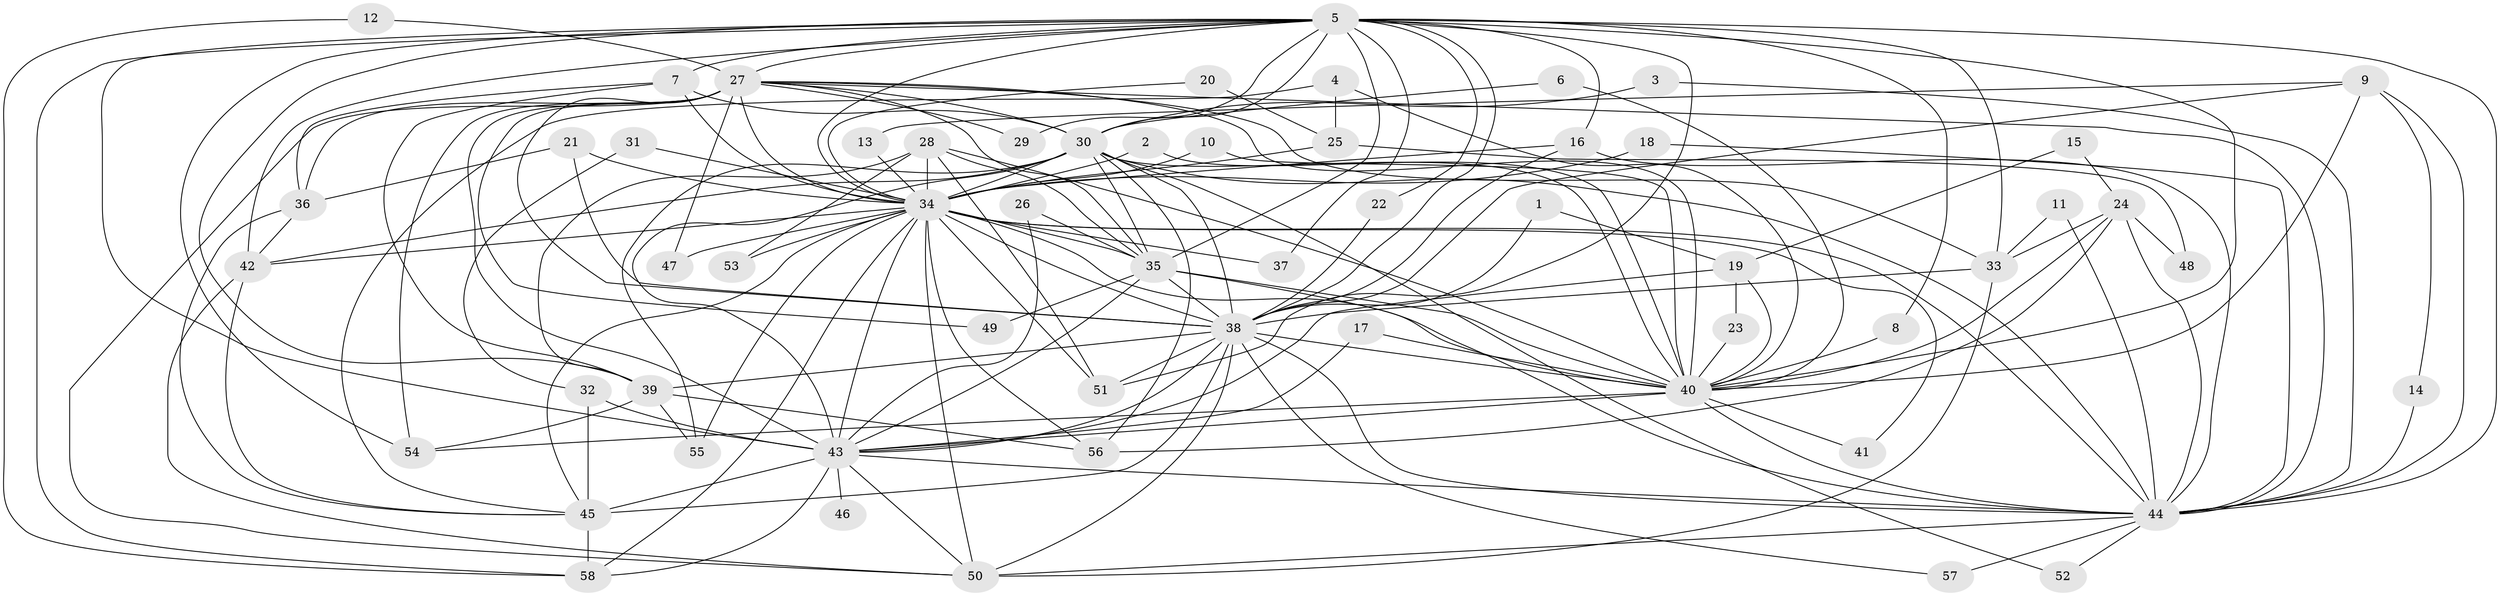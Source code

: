 // original degree distribution, {15: 0.017241379310344827, 21: 0.008620689655172414, 14: 0.008620689655172414, 27: 0.008620689655172414, 34: 0.008620689655172414, 22: 0.008620689655172414, 24: 0.008620689655172414, 19: 0.017241379310344827, 3: 0.20689655172413793, 2: 0.5, 5: 0.0603448275862069, 6: 0.017241379310344827, 4: 0.11206896551724138, 10: 0.008620689655172414, 7: 0.008620689655172414}
// Generated by graph-tools (version 1.1) at 2025/25/03/09/25 03:25:47]
// undirected, 58 vertices, 162 edges
graph export_dot {
graph [start="1"]
  node [color=gray90,style=filled];
  1;
  2;
  3;
  4;
  5;
  6;
  7;
  8;
  9;
  10;
  11;
  12;
  13;
  14;
  15;
  16;
  17;
  18;
  19;
  20;
  21;
  22;
  23;
  24;
  25;
  26;
  27;
  28;
  29;
  30;
  31;
  32;
  33;
  34;
  35;
  36;
  37;
  38;
  39;
  40;
  41;
  42;
  43;
  44;
  45;
  46;
  47;
  48;
  49;
  50;
  51;
  52;
  53;
  54;
  55;
  56;
  57;
  58;
  1 -- 19 [weight=1.0];
  1 -- 38 [weight=1.0];
  2 -- 34 [weight=1.0];
  2 -- 40 [weight=1.0];
  3 -- 30 [weight=1.0];
  3 -- 44 [weight=1.0];
  4 -- 25 [weight=1.0];
  4 -- 40 [weight=1.0];
  4 -- 45 [weight=1.0];
  5 -- 7 [weight=1.0];
  5 -- 8 [weight=1.0];
  5 -- 16 [weight=1.0];
  5 -- 22 [weight=1.0];
  5 -- 27 [weight=2.0];
  5 -- 29 [weight=2.0];
  5 -- 30 [weight=4.0];
  5 -- 33 [weight=1.0];
  5 -- 34 [weight=2.0];
  5 -- 35 [weight=2.0];
  5 -- 37 [weight=1.0];
  5 -- 38 [weight=3.0];
  5 -- 39 [weight=1.0];
  5 -- 40 [weight=3.0];
  5 -- 42 [weight=1.0];
  5 -- 43 [weight=2.0];
  5 -- 44 [weight=3.0];
  5 -- 51 [weight=1.0];
  5 -- 54 [weight=1.0];
  5 -- 58 [weight=1.0];
  6 -- 30 [weight=1.0];
  6 -- 40 [weight=1.0];
  7 -- 30 [weight=1.0];
  7 -- 34 [weight=1.0];
  7 -- 36 [weight=1.0];
  7 -- 39 [weight=1.0];
  8 -- 40 [weight=1.0];
  9 -- 13 [weight=1.0];
  9 -- 14 [weight=1.0];
  9 -- 38 [weight=1.0];
  9 -- 40 [weight=1.0];
  9 -- 44 [weight=1.0];
  10 -- 34 [weight=1.0];
  10 -- 40 [weight=1.0];
  11 -- 33 [weight=1.0];
  11 -- 44 [weight=1.0];
  12 -- 27 [weight=1.0];
  12 -- 58 [weight=1.0];
  13 -- 34 [weight=1.0];
  14 -- 44 [weight=1.0];
  15 -- 19 [weight=1.0];
  15 -- 24 [weight=1.0];
  16 -- 34 [weight=1.0];
  16 -- 38 [weight=1.0];
  16 -- 44 [weight=1.0];
  17 -- 40 [weight=1.0];
  17 -- 43 [weight=1.0];
  18 -- 34 [weight=1.0];
  18 -- 44 [weight=1.0];
  19 -- 23 [weight=1.0];
  19 -- 40 [weight=1.0];
  19 -- 43 [weight=1.0];
  20 -- 25 [weight=2.0];
  20 -- 34 [weight=1.0];
  21 -- 34 [weight=1.0];
  21 -- 36 [weight=1.0];
  21 -- 38 [weight=1.0];
  22 -- 38 [weight=1.0];
  23 -- 40 [weight=1.0];
  24 -- 33 [weight=1.0];
  24 -- 40 [weight=1.0];
  24 -- 44 [weight=1.0];
  24 -- 48 [weight=1.0];
  24 -- 56 [weight=1.0];
  25 -- 34 [weight=1.0];
  25 -- 48 [weight=1.0];
  26 -- 35 [weight=1.0];
  26 -- 43 [weight=1.0];
  27 -- 29 [weight=1.0];
  27 -- 30 [weight=1.0];
  27 -- 33 [weight=2.0];
  27 -- 34 [weight=1.0];
  27 -- 35 [weight=1.0];
  27 -- 36 [weight=1.0];
  27 -- 38 [weight=2.0];
  27 -- 40 [weight=2.0];
  27 -- 43 [weight=1.0];
  27 -- 44 [weight=1.0];
  27 -- 47 [weight=2.0];
  27 -- 49 [weight=1.0];
  27 -- 50 [weight=1.0];
  27 -- 54 [weight=1.0];
  28 -- 34 [weight=1.0];
  28 -- 35 [weight=2.0];
  28 -- 39 [weight=1.0];
  28 -- 40 [weight=2.0];
  28 -- 51 [weight=1.0];
  28 -- 53 [weight=1.0];
  30 -- 34 [weight=1.0];
  30 -- 35 [weight=1.0];
  30 -- 38 [weight=2.0];
  30 -- 40 [weight=2.0];
  30 -- 42 [weight=1.0];
  30 -- 43 [weight=1.0];
  30 -- 44 [weight=1.0];
  30 -- 52 [weight=1.0];
  30 -- 55 [weight=1.0];
  30 -- 56 [weight=1.0];
  31 -- 32 [weight=1.0];
  31 -- 34 [weight=1.0];
  32 -- 43 [weight=2.0];
  32 -- 45 [weight=1.0];
  33 -- 38 [weight=1.0];
  33 -- 50 [weight=1.0];
  34 -- 35 [weight=1.0];
  34 -- 37 [weight=1.0];
  34 -- 38 [weight=2.0];
  34 -- 40 [weight=1.0];
  34 -- 41 [weight=1.0];
  34 -- 42 [weight=1.0];
  34 -- 43 [weight=1.0];
  34 -- 44 [weight=2.0];
  34 -- 45 [weight=1.0];
  34 -- 47 [weight=1.0];
  34 -- 50 [weight=1.0];
  34 -- 51 [weight=1.0];
  34 -- 53 [weight=1.0];
  34 -- 55 [weight=1.0];
  34 -- 56 [weight=1.0];
  34 -- 58 [weight=1.0];
  35 -- 38 [weight=1.0];
  35 -- 40 [weight=2.0];
  35 -- 43 [weight=1.0];
  35 -- 44 [weight=2.0];
  35 -- 49 [weight=1.0];
  36 -- 42 [weight=1.0];
  36 -- 45 [weight=1.0];
  38 -- 39 [weight=1.0];
  38 -- 40 [weight=1.0];
  38 -- 43 [weight=1.0];
  38 -- 44 [weight=1.0];
  38 -- 45 [weight=1.0];
  38 -- 50 [weight=1.0];
  38 -- 51 [weight=1.0];
  38 -- 57 [weight=1.0];
  39 -- 54 [weight=1.0];
  39 -- 55 [weight=1.0];
  39 -- 56 [weight=1.0];
  40 -- 41 [weight=1.0];
  40 -- 43 [weight=1.0];
  40 -- 44 [weight=1.0];
  40 -- 54 [weight=1.0];
  42 -- 45 [weight=1.0];
  42 -- 50 [weight=1.0];
  43 -- 44 [weight=1.0];
  43 -- 45 [weight=3.0];
  43 -- 46 [weight=1.0];
  43 -- 50 [weight=1.0];
  43 -- 58 [weight=1.0];
  44 -- 50 [weight=1.0];
  44 -- 52 [weight=1.0];
  44 -- 57 [weight=1.0];
  45 -- 58 [weight=1.0];
}
